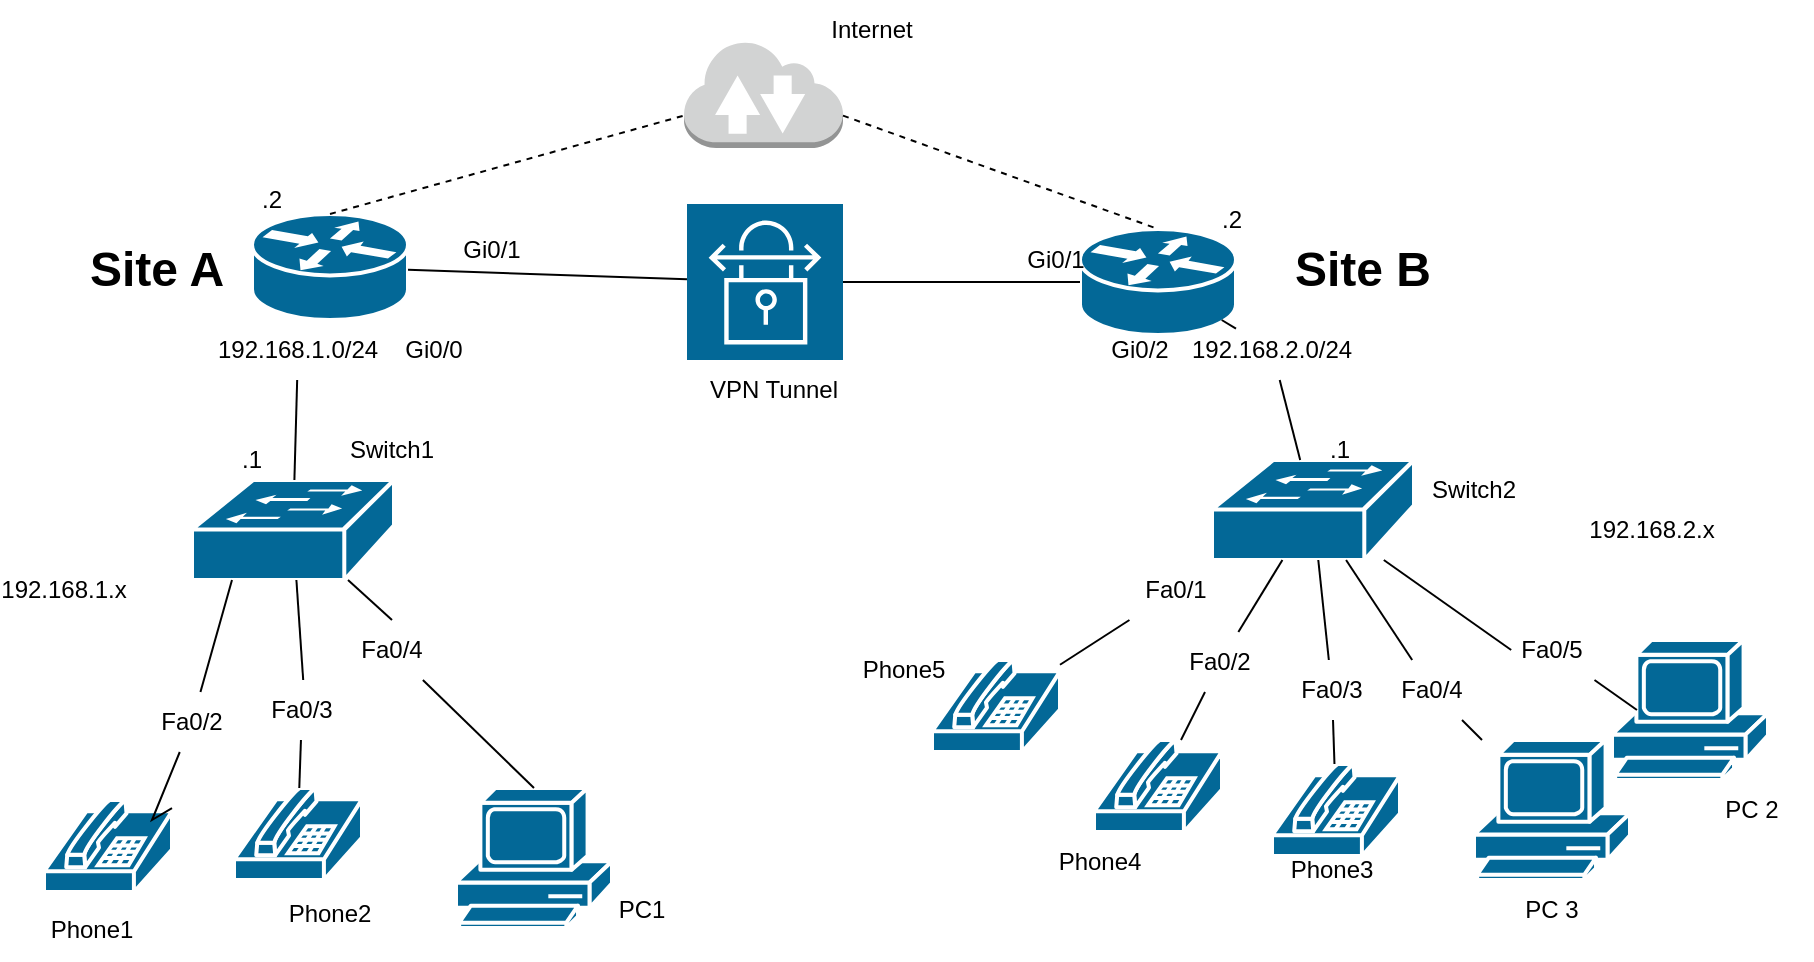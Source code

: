 <mxfile version="20.3.3" type="github">
  <diagram id="wdfgBnBHkL7Upn0ZfIYj" name="Page-1">
    <mxGraphModel dx="1061" dy="584" grid="1" gridSize="10" guides="1" tooltips="1" connect="1" arrows="1" fold="1" page="1" pageScale="1" pageWidth="850" pageHeight="1100" math="0" shadow="0">
      <root>
        <mxCell id="0" />
        <mxCell id="1" parent="0" />
        <mxCell id="M55KTIrVuuHYMe8Sw62w-1" value="" style="outlineConnect=0;dashed=0;verticalLabelPosition=bottom;verticalAlign=top;align=center;html=1;shape=mxgraph.aws3.internet_2;fillColor=#D2D3D3;gradientColor=none;" vertex="1" parent="1">
          <mxGeometry x="386" y="30" width="79.5" height="54" as="geometry" />
        </mxCell>
        <mxCell id="M55KTIrVuuHYMe8Sw62w-3" value="" style="shape=mxgraph.cisco.routers.router;sketch=0;html=1;pointerEvents=1;dashed=0;fillColor=#036897;strokeColor=#ffffff;strokeWidth=2;verticalLabelPosition=bottom;verticalAlign=top;align=center;outlineConnect=0;" vertex="1" parent="1">
          <mxGeometry x="170" y="117" width="78" height="53" as="geometry" />
        </mxCell>
        <mxCell id="M55KTIrVuuHYMe8Sw62w-4" value="" style="shape=mxgraph.cisco.routers.router;sketch=0;html=1;pointerEvents=1;dashed=0;fillColor=#036897;strokeColor=#ffffff;strokeWidth=2;verticalLabelPosition=bottom;verticalAlign=top;align=center;outlineConnect=0;" vertex="1" parent="1">
          <mxGeometry x="584" y="124.5" width="78" height="53" as="geometry" />
        </mxCell>
        <mxCell id="M55KTIrVuuHYMe8Sw62w-5" value="Site A" style="text;strokeColor=none;fillColor=none;html=1;fontSize=24;fontStyle=1;verticalAlign=middle;align=center;" vertex="1" parent="1">
          <mxGeometry x="60" y="140" width="124" height="10" as="geometry" />
        </mxCell>
        <mxCell id="M55KTIrVuuHYMe8Sw62w-6" value="Site B" style="text;strokeColor=none;fillColor=none;html=1;fontSize=24;fontStyle=1;verticalAlign=middle;align=center;" vertex="1" parent="1">
          <mxGeometry x="690" y="135" width="70" height="20" as="geometry" />
        </mxCell>
        <mxCell id="M55KTIrVuuHYMe8Sw62w-9" value="" style="shape=mxgraph.cisco.switches.workgroup_switch;sketch=0;html=1;pointerEvents=1;dashed=0;fillColor=#036897;strokeColor=#ffffff;strokeWidth=2;verticalLabelPosition=bottom;verticalAlign=top;align=center;outlineConnect=0;" vertex="1" parent="1">
          <mxGeometry x="140" y="250" width="101" height="50" as="geometry" />
        </mxCell>
        <mxCell id="M55KTIrVuuHYMe8Sw62w-10" value="" style="shape=mxgraph.cisco.switches.workgroup_switch;sketch=0;html=1;pointerEvents=1;dashed=0;fillColor=#036897;strokeColor=#ffffff;strokeWidth=2;verticalLabelPosition=bottom;verticalAlign=top;align=center;outlineConnect=0;" vertex="1" parent="1">
          <mxGeometry x="650" y="240" width="101" height="50" as="geometry" />
        </mxCell>
        <mxCell id="M55KTIrVuuHYMe8Sw62w-11" value="" style="sketch=0;points=[[0,0,0],[0.25,0,0],[0.5,0,0],[0.75,0,0],[1,0,0],[0,1,0],[0.25,1,0],[0.5,1,0],[0.75,1,0],[1,1,0],[0,0.25,0],[0,0.5,0],[0,0.75,0],[1,0.25,0],[1,0.5,0],[1,0.75,0]];outlineConnect=0;fontColor=#232F3E;gradientColor=#036897;gradientDirection=north;fillColor=#036897;strokeColor=#ffffff;dashed=0;verticalLabelPosition=bottom;verticalAlign=top;align=center;html=1;fontSize=12;fontStyle=0;aspect=fixed;shape=mxgraph.aws4.resourceIcon;resIcon=mxgraph.aws4.site_to_site_vpn;" vertex="1" parent="1">
          <mxGeometry x="387.5" y="112" width="78" height="78" as="geometry" />
        </mxCell>
        <mxCell id="M55KTIrVuuHYMe8Sw62w-17" value="" style="shape=mxgraph.cisco.modems_and_phones.phone;sketch=0;html=1;pointerEvents=1;dashed=0;fillColor=#036897;strokeColor=#ffffff;strokeWidth=2;verticalLabelPosition=bottom;verticalAlign=top;align=center;outlineConnect=0;" vertex="1" parent="1">
          <mxGeometry x="66" y="410" width="64" height="46" as="geometry" />
        </mxCell>
        <mxCell id="M55KTIrVuuHYMe8Sw62w-19" value="" style="shape=mxgraph.cisco.computers_and_peripherals.pc;sketch=0;html=1;pointerEvents=1;dashed=0;fillColor=#036897;strokeColor=#ffffff;strokeWidth=2;verticalLabelPosition=bottom;verticalAlign=top;align=center;outlineConnect=0;" vertex="1" parent="1">
          <mxGeometry x="272" y="404" width="78" height="70" as="geometry" />
        </mxCell>
        <mxCell id="M55KTIrVuuHYMe8Sw62w-20" value="" style="shape=mxgraph.cisco.modems_and_phones.phone;sketch=0;html=1;pointerEvents=1;dashed=0;fillColor=#036897;strokeColor=#ffffff;strokeWidth=2;verticalLabelPosition=bottom;verticalAlign=top;align=center;outlineConnect=0;" vertex="1" parent="1">
          <mxGeometry x="161" y="404" width="64" height="46" as="geometry" />
        </mxCell>
        <mxCell id="M55KTIrVuuHYMe8Sw62w-21" value="" style="shape=mxgraph.cisco.modems_and_phones.phone;sketch=0;html=1;pointerEvents=1;dashed=0;fillColor=#036897;strokeColor=#ffffff;strokeWidth=2;verticalLabelPosition=bottom;verticalAlign=top;align=center;outlineConnect=0;" vertex="1" parent="1">
          <mxGeometry x="510" y="340" width="64" height="46" as="geometry" />
        </mxCell>
        <mxCell id="M55KTIrVuuHYMe8Sw62w-22" value="" style="shape=mxgraph.cisco.modems_and_phones.phone;sketch=0;html=1;pointerEvents=1;dashed=0;fillColor=#036897;strokeColor=#ffffff;strokeWidth=2;verticalLabelPosition=bottom;verticalAlign=top;align=center;outlineConnect=0;" vertex="1" parent="1">
          <mxGeometry x="591" y="380" width="64" height="46" as="geometry" />
        </mxCell>
        <mxCell id="M55KTIrVuuHYMe8Sw62w-23" value="" style="shape=mxgraph.cisco.modems_and_phones.phone;sketch=0;html=1;pointerEvents=1;dashed=0;fillColor=#036897;strokeColor=#ffffff;strokeWidth=2;verticalLabelPosition=bottom;verticalAlign=top;align=center;outlineConnect=0;" vertex="1" parent="1">
          <mxGeometry x="680" y="392" width="64" height="46" as="geometry" />
        </mxCell>
        <mxCell id="M55KTIrVuuHYMe8Sw62w-24" value="" style="shape=mxgraph.cisco.computers_and_peripherals.pc;sketch=0;html=1;pointerEvents=1;dashed=0;fillColor=#036897;strokeColor=#ffffff;strokeWidth=2;verticalLabelPosition=bottom;verticalAlign=top;align=center;outlineConnect=0;" vertex="1" parent="1">
          <mxGeometry x="850" y="330" width="78" height="70" as="geometry" />
        </mxCell>
        <mxCell id="M55KTIrVuuHYMe8Sw62w-25" value="" style="shape=mxgraph.cisco.computers_and_peripherals.pc;sketch=0;html=1;pointerEvents=1;dashed=0;fillColor=#036897;strokeColor=#ffffff;strokeWidth=2;verticalLabelPosition=bottom;verticalAlign=top;align=center;outlineConnect=0;" vertex="1" parent="1">
          <mxGeometry x="781" y="380" width="78" height="70" as="geometry" />
        </mxCell>
        <mxCell id="M55KTIrVuuHYMe8Sw62w-33" value="" style="endArrow=none;dashed=1;html=1;rounded=0;exitX=0.5;exitY=0;exitDx=0;exitDy=0;exitPerimeter=0;entryX=0;entryY=0.7;entryDx=0;entryDy=0;entryPerimeter=0;" edge="1" parent="1" source="M55KTIrVuuHYMe8Sw62w-3" target="M55KTIrVuuHYMe8Sw62w-1">
          <mxGeometry width="50" height="50" relative="1" as="geometry">
            <mxPoint x="270" y="100" as="sourcePoint" />
            <mxPoint x="320" y="50" as="targetPoint" />
          </mxGeometry>
        </mxCell>
        <mxCell id="M55KTIrVuuHYMe8Sw62w-34" value="" style="endArrow=none;dashed=1;html=1;rounded=0;exitX=1;exitY=0.7;exitDx=0;exitDy=0;exitPerimeter=0;entryX=0.5;entryY=0;entryDx=0;entryDy=0;entryPerimeter=0;" edge="1" parent="1" source="M55KTIrVuuHYMe8Sw62w-1" target="M55KTIrVuuHYMe8Sw62w-4">
          <mxGeometry width="50" height="50" relative="1" as="geometry">
            <mxPoint x="510" y="64.5" as="sourcePoint" />
            <mxPoint x="560" y="124.5" as="targetPoint" />
          </mxGeometry>
        </mxCell>
        <mxCell id="M55KTIrVuuHYMe8Sw62w-38" value="" style="endArrow=none;html=1;rounded=0;exitX=0.5;exitY=0;exitDx=0;exitDy=0;exitPerimeter=0;startArrow=none;" edge="1" parent="1" source="M55KTIrVuuHYMe8Sw62w-72" target="M55KTIrVuuHYMe8Sw62w-9">
          <mxGeometry width="50" height="50" relative="1" as="geometry">
            <mxPoint x="280" y="330" as="sourcePoint" />
            <mxPoint x="330" y="280" as="targetPoint" />
          </mxGeometry>
        </mxCell>
        <mxCell id="M55KTIrVuuHYMe8Sw62w-39" value="" style="endArrow=none;html=1;rounded=0;startArrow=none;" edge="1" parent="1" source="M55KTIrVuuHYMe8Sw62w-92" target="M55KTIrVuuHYMe8Sw62w-3">
          <mxGeometry width="50" height="50" relative="1" as="geometry">
            <mxPoint x="294" y="280" as="sourcePoint" />
            <mxPoint x="344" y="230" as="targetPoint" />
          </mxGeometry>
        </mxCell>
        <mxCell id="M55KTIrVuuHYMe8Sw62w-40" value="" style="endArrow=none;html=1;rounded=0;startArrow=none;" edge="1" parent="1" source="M55KTIrVuuHYMe8Sw62w-71" target="M55KTIrVuuHYMe8Sw62w-9">
          <mxGeometry width="50" height="50" relative="1" as="geometry">
            <mxPoint x="147" y="400" as="sourcePoint" />
            <mxPoint x="197" y="350" as="targetPoint" />
            <Array as="points">
              <mxPoint x="160" y="300" />
            </Array>
          </mxGeometry>
        </mxCell>
        <mxCell id="M55KTIrVuuHYMe8Sw62w-41" value="" style="endArrow=none;html=1;rounded=0;exitX=0.51;exitY=0;exitDx=0;exitDy=0;exitPerimeter=0;startArrow=none;" edge="1" parent="1" source="M55KTIrVuuHYMe8Sw62w-74" target="M55KTIrVuuHYMe8Sw62w-9">
          <mxGeometry width="50" height="50" relative="1" as="geometry">
            <mxPoint x="197" y="410" as="sourcePoint" />
            <mxPoint x="247" y="360" as="targetPoint" />
          </mxGeometry>
        </mxCell>
        <mxCell id="M55KTIrVuuHYMe8Sw62w-44" value="" style="endArrow=none;html=1;rounded=0;exitX=0.16;exitY=0.5;exitDx=0;exitDy=0;exitPerimeter=0;startArrow=none;" edge="1" parent="1" source="M55KTIrVuuHYMe8Sw62w-88" target="M55KTIrVuuHYMe8Sw62w-10">
          <mxGeometry width="50" height="50" relative="1" as="geometry">
            <mxPoint x="675.5" y="410" as="sourcePoint" />
            <mxPoint x="725.5" y="360" as="targetPoint" />
          </mxGeometry>
        </mxCell>
        <mxCell id="M55KTIrVuuHYMe8Sw62w-45" value="" style="endArrow=none;html=1;rounded=0;startArrow=none;" edge="1" parent="1" source="M55KTIrVuuHYMe8Sw62w-80" target="M55KTIrVuuHYMe8Sw62w-10">
          <mxGeometry width="50" height="50" relative="1" as="geometry">
            <mxPoint x="650" y="400" as="sourcePoint" />
            <mxPoint x="700" y="350" as="targetPoint" />
          </mxGeometry>
        </mxCell>
        <mxCell id="M55KTIrVuuHYMe8Sw62w-46" value="" style="endArrow=none;html=1;rounded=0;startArrow=none;" edge="1" parent="1" source="M55KTIrVuuHYMe8Sw62w-78" target="M55KTIrVuuHYMe8Sw62w-10">
          <mxGeometry width="50" height="50" relative="1" as="geometry">
            <mxPoint x="500" y="310" as="sourcePoint" />
            <mxPoint x="550" y="260" as="targetPoint" />
          </mxGeometry>
        </mxCell>
        <mxCell id="M55KTIrVuuHYMe8Sw62w-47" value="" style="endArrow=none;html=1;rounded=0;startArrow=none;" edge="1" parent="1" source="M55KTIrVuuHYMe8Sw62w-98" target="M55KTIrVuuHYMe8Sw62w-10">
          <mxGeometry width="50" height="50" relative="1" as="geometry">
            <mxPoint x="400" y="330" as="sourcePoint" />
            <mxPoint x="450" y="280" as="targetPoint" />
          </mxGeometry>
        </mxCell>
        <mxCell id="M55KTIrVuuHYMe8Sw62w-48" value="" style="endArrow=none;html=1;rounded=0;startArrow=none;" edge="1" parent="1" source="M55KTIrVuuHYMe8Sw62w-84" target="M55KTIrVuuHYMe8Sw62w-10">
          <mxGeometry width="50" height="50" relative="1" as="geometry">
            <mxPoint x="400" y="330" as="sourcePoint" />
            <mxPoint x="450" y="280" as="targetPoint" />
          </mxGeometry>
        </mxCell>
        <mxCell id="M55KTIrVuuHYMe8Sw62w-49" value="" style="endArrow=none;html=1;rounded=0;startArrow=none;" edge="1" parent="1" source="M55KTIrVuuHYMe8Sw62w-82" target="M55KTIrVuuHYMe8Sw62w-10">
          <mxGeometry width="50" height="50" relative="1" as="geometry">
            <mxPoint x="664" y="410" as="sourcePoint" />
            <mxPoint x="714" y="360" as="targetPoint" />
          </mxGeometry>
        </mxCell>
        <mxCell id="M55KTIrVuuHYMe8Sw62w-50" value="" style="endArrow=none;html=1;rounded=0;" edge="1" parent="1" source="M55KTIrVuuHYMe8Sw62w-4" target="M55KTIrVuuHYMe8Sw62w-11">
          <mxGeometry width="50" height="50" relative="1" as="geometry">
            <mxPoint x="440" y="270" as="sourcePoint" />
            <mxPoint x="490" y="220" as="targetPoint" />
          </mxGeometry>
        </mxCell>
        <mxCell id="M55KTIrVuuHYMe8Sw62w-51" value="" style="endArrow=none;html=1;rounded=0;" edge="1" parent="1" source="M55KTIrVuuHYMe8Sw62w-3" target="M55KTIrVuuHYMe8Sw62w-11">
          <mxGeometry width="50" height="50" relative="1" as="geometry">
            <mxPoint x="308" y="240" as="sourcePoint" />
            <mxPoint x="358" y="190" as="targetPoint" />
          </mxGeometry>
        </mxCell>
        <mxCell id="M55KTIrVuuHYMe8Sw62w-53" value="Switch1" style="text;html=1;strokeColor=none;fillColor=none;align=center;verticalAlign=middle;whiteSpace=wrap;rounded=0;" vertex="1" parent="1">
          <mxGeometry x="210" y="220" width="60" height="30" as="geometry" />
        </mxCell>
        <mxCell id="M55KTIrVuuHYMe8Sw62w-54" value="Switch2" style="text;html=1;strokeColor=none;fillColor=none;align=center;verticalAlign=middle;whiteSpace=wrap;rounded=0;" vertex="1" parent="1">
          <mxGeometry x="751" y="240" width="60" height="30" as="geometry" />
        </mxCell>
        <mxCell id="M55KTIrVuuHYMe8Sw62w-56" value="Phone1" style="text;html=1;strokeColor=none;fillColor=none;align=center;verticalAlign=middle;whiteSpace=wrap;rounded=0;" vertex="1" parent="1">
          <mxGeometry x="60" y="460" width="60" height="30" as="geometry" />
        </mxCell>
        <mxCell id="M55KTIrVuuHYMe8Sw62w-57" value="Phone2" style="text;html=1;strokeColor=none;fillColor=none;align=center;verticalAlign=middle;whiteSpace=wrap;rounded=0;" vertex="1" parent="1">
          <mxGeometry x="179" y="452" width="60" height="30" as="geometry" />
        </mxCell>
        <mxCell id="M55KTIrVuuHYMe8Sw62w-58" value="PC1" style="text;html=1;strokeColor=none;fillColor=none;align=center;verticalAlign=middle;whiteSpace=wrap;rounded=0;" vertex="1" parent="1">
          <mxGeometry x="335" y="450" width="60" height="30" as="geometry" />
        </mxCell>
        <mxCell id="M55KTIrVuuHYMe8Sw62w-59" value="Phone5" style="text;html=1;strokeColor=none;fillColor=none;align=center;verticalAlign=middle;whiteSpace=wrap;rounded=0;" vertex="1" parent="1">
          <mxGeometry x="465.5" y="330" width="60" height="30" as="geometry" />
        </mxCell>
        <mxCell id="M55KTIrVuuHYMe8Sw62w-60" value="Phone4" style="text;html=1;strokeColor=none;fillColor=none;align=center;verticalAlign=middle;whiteSpace=wrap;rounded=0;" vertex="1" parent="1">
          <mxGeometry x="564" y="426" width="60" height="30" as="geometry" />
        </mxCell>
        <mxCell id="M55KTIrVuuHYMe8Sw62w-61" value="Phone3" style="text;html=1;strokeColor=none;fillColor=none;align=center;verticalAlign=middle;whiteSpace=wrap;rounded=0;" vertex="1" parent="1">
          <mxGeometry x="680" y="430" width="60" height="30" as="geometry" />
        </mxCell>
        <mxCell id="M55KTIrVuuHYMe8Sw62w-62" value="PC 3" style="text;html=1;strokeColor=none;fillColor=none;align=center;verticalAlign=middle;whiteSpace=wrap;rounded=0;" vertex="1" parent="1">
          <mxGeometry x="790" y="450" width="60" height="30" as="geometry" />
        </mxCell>
        <mxCell id="M55KTIrVuuHYMe8Sw62w-63" value="PC 2" style="text;html=1;strokeColor=none;fillColor=none;align=center;verticalAlign=middle;whiteSpace=wrap;rounded=0;" vertex="1" parent="1">
          <mxGeometry x="890" y="350" width="60" height="130" as="geometry" />
        </mxCell>
        <mxCell id="M55KTIrVuuHYMe8Sw62w-64" value="Internet" style="text;html=1;strokeColor=none;fillColor=none;align=center;verticalAlign=middle;whiteSpace=wrap;rounded=0;" vertex="1" parent="1">
          <mxGeometry x="450" y="10" width="60" height="30" as="geometry" />
        </mxCell>
        <mxCell id="M55KTIrVuuHYMe8Sw62w-65" value="VPN Tunnel" style="text;html=1;strokeColor=none;fillColor=none;align=center;verticalAlign=middle;whiteSpace=wrap;rounded=0;" vertex="1" parent="1">
          <mxGeometry x="386" y="190" width="90" height="30" as="geometry" />
        </mxCell>
        <mxCell id="M55KTIrVuuHYMe8Sw62w-66" value="Gi0/1" style="text;html=1;strokeColor=none;fillColor=none;align=center;verticalAlign=middle;whiteSpace=wrap;rounded=0;" vertex="1" parent="1">
          <mxGeometry x="260" y="120" width="60" height="30" as="geometry" />
        </mxCell>
        <mxCell id="M55KTIrVuuHYMe8Sw62w-67" value="Gi0/0" style="text;html=1;strokeColor=none;fillColor=none;align=center;verticalAlign=middle;whiteSpace=wrap;rounded=0;" vertex="1" parent="1">
          <mxGeometry x="231" y="170" width="60" height="30" as="geometry" />
        </mxCell>
        <mxCell id="M55KTIrVuuHYMe8Sw62w-68" value="Gi0/2" style="text;html=1;strokeColor=none;fillColor=none;align=center;verticalAlign=middle;whiteSpace=wrap;rounded=0;" vertex="1" parent="1">
          <mxGeometry x="584" y="170" width="60" height="30" as="geometry" />
        </mxCell>
        <mxCell id="M55KTIrVuuHYMe8Sw62w-69" value="Gi0/1" style="text;html=1;strokeColor=none;fillColor=none;align=center;verticalAlign=middle;whiteSpace=wrap;rounded=0;" vertex="1" parent="1">
          <mxGeometry x="542" y="124.5" width="60" height="30" as="geometry" />
        </mxCell>
        <mxCell id="M55KTIrVuuHYMe8Sw62w-72" value="Fa0/4" style="text;html=1;strokeColor=none;fillColor=none;align=center;verticalAlign=middle;whiteSpace=wrap;rounded=0;" vertex="1" parent="1">
          <mxGeometry x="210" y="320" width="60" height="30" as="geometry" />
        </mxCell>
        <mxCell id="M55KTIrVuuHYMe8Sw62w-73" value="" style="endArrow=none;html=1;rounded=0;exitX=0.5;exitY=0;exitDx=0;exitDy=0;exitPerimeter=0;" edge="1" parent="1" source="M55KTIrVuuHYMe8Sw62w-19" target="M55KTIrVuuHYMe8Sw62w-72">
          <mxGeometry width="50" height="50" relative="1" as="geometry">
            <mxPoint x="347" y="380" as="sourcePoint" />
            <mxPoint x="216.696" y="290" as="targetPoint" />
          </mxGeometry>
        </mxCell>
        <mxCell id="M55KTIrVuuHYMe8Sw62w-74" value="Fa0/3" style="text;html=1;strokeColor=none;fillColor=none;align=center;verticalAlign=middle;whiteSpace=wrap;rounded=0;" vertex="1" parent="1">
          <mxGeometry x="165" y="350" width="60" height="30" as="geometry" />
        </mxCell>
        <mxCell id="M55KTIrVuuHYMe8Sw62w-75" value="" style="endArrow=none;html=1;rounded=0;exitX=0.51;exitY=0;exitDx=0;exitDy=0;exitPerimeter=0;" edge="1" parent="1" source="M55KTIrVuuHYMe8Sw62w-20" target="M55KTIrVuuHYMe8Sw62w-74">
          <mxGeometry width="50" height="50" relative="1" as="geometry">
            <mxPoint x="243.64" y="527" as="sourcePoint" />
            <mxPoint x="186.525" y="290" as="targetPoint" />
          </mxGeometry>
        </mxCell>
        <mxCell id="M55KTIrVuuHYMe8Sw62w-71" value="Fa0/2" style="text;html=1;strokeColor=none;fillColor=none;align=center;verticalAlign=middle;whiteSpace=wrap;rounded=0;" vertex="1" parent="1">
          <mxGeometry x="110" y="356" width="60" height="30" as="geometry" />
        </mxCell>
        <mxCell id="M55KTIrVuuHYMe8Sw62w-76" value="" style="endArrow=none;html=1;rounded=0;" edge="1" parent="1" source="M55KTIrVuuHYMe8Sw62w-17" target="M55KTIrVuuHYMe8Sw62w-71">
          <mxGeometry width="50" height="50" relative="1" as="geometry">
            <mxPoint x="141.942" y="490" as="sourcePoint" />
            <mxPoint x="176.216" y="290" as="targetPoint" />
            <Array as="points">
              <mxPoint x="120" y="420" />
            </Array>
          </mxGeometry>
        </mxCell>
        <mxCell id="M55KTIrVuuHYMe8Sw62w-78" value="Fa0/1" style="text;html=1;strokeColor=none;fillColor=none;align=center;verticalAlign=middle;whiteSpace=wrap;rounded=0;" vertex="1" parent="1">
          <mxGeometry x="602" y="290" width="60" height="30" as="geometry" />
        </mxCell>
        <mxCell id="M55KTIrVuuHYMe8Sw62w-79" value="" style="endArrow=none;html=1;rounded=0;" edge="1" parent="1" source="M55KTIrVuuHYMe8Sw62w-21" target="M55KTIrVuuHYMe8Sw62w-78">
          <mxGeometry width="50" height="50" relative="1" as="geometry">
            <mxPoint x="574" y="343.215" as="sourcePoint" />
            <mxPoint x="660.066" y="290" as="targetPoint" />
          </mxGeometry>
        </mxCell>
        <mxCell id="M55KTIrVuuHYMe8Sw62w-80" value="Fa0/2" style="text;html=1;strokeColor=none;fillColor=none;align=center;verticalAlign=middle;whiteSpace=wrap;rounded=0;" vertex="1" parent="1">
          <mxGeometry x="624" y="326" width="60" height="30" as="geometry" />
        </mxCell>
        <mxCell id="M55KTIrVuuHYMe8Sw62w-81" value="" style="endArrow=none;html=1;rounded=0;" edge="1" parent="1" source="M55KTIrVuuHYMe8Sw62w-22" target="M55KTIrVuuHYMe8Sw62w-80">
          <mxGeometry width="50" height="50" relative="1" as="geometry">
            <mxPoint x="604.354" y="444" as="sourcePoint" />
            <mxPoint x="687.072" y="290" as="targetPoint" />
          </mxGeometry>
        </mxCell>
        <mxCell id="M55KTIrVuuHYMe8Sw62w-82" value="Fa0/3" style="text;html=1;strokeColor=none;fillColor=none;align=center;verticalAlign=middle;whiteSpace=wrap;rounded=0;" vertex="1" parent="1">
          <mxGeometry x="680" y="340" width="60" height="30" as="geometry" />
        </mxCell>
        <mxCell id="M55KTIrVuuHYMe8Sw62w-83" value="" style="endArrow=none;html=1;rounded=0;" edge="1" parent="1" source="M55KTIrVuuHYMe8Sw62w-23" target="M55KTIrVuuHYMe8Sw62w-82">
          <mxGeometry width="50" height="50" relative="1" as="geometry">
            <mxPoint x="683.531" y="520" as="sourcePoint" />
            <mxPoint x="698.836" y="290" as="targetPoint" />
          </mxGeometry>
        </mxCell>
        <mxCell id="M55KTIrVuuHYMe8Sw62w-84" value="Fa0/4" style="text;html=1;strokeColor=none;fillColor=none;align=center;verticalAlign=middle;whiteSpace=wrap;rounded=0;" vertex="1" parent="1">
          <mxGeometry x="730" y="340" width="60" height="30" as="geometry" />
        </mxCell>
        <mxCell id="M55KTIrVuuHYMe8Sw62w-87" value="" style="endArrow=none;html=1;rounded=0;" edge="1" parent="1" source="M55KTIrVuuHYMe8Sw62w-25" target="M55KTIrVuuHYMe8Sw62w-84">
          <mxGeometry width="50" height="50" relative="1" as="geometry">
            <mxPoint x="801.426" y="466" as="sourcePoint" />
            <mxPoint x="713.053" y="290" as="targetPoint" />
          </mxGeometry>
        </mxCell>
        <mxCell id="M55KTIrVuuHYMe8Sw62w-88" value="Fa0/5" style="text;html=1;strokeColor=none;fillColor=none;align=center;verticalAlign=middle;whiteSpace=wrap;rounded=0;" vertex="1" parent="1">
          <mxGeometry x="790" y="320" width="60" height="30" as="geometry" />
        </mxCell>
        <mxCell id="M55KTIrVuuHYMe8Sw62w-89" value="" style="endArrow=none;html=1;rounded=0;exitX=0.16;exitY=0.5;exitDx=0;exitDy=0;exitPerimeter=0;" edge="1" parent="1" source="M55KTIrVuuHYMe8Sw62w-24" target="M55KTIrVuuHYMe8Sw62w-88">
          <mxGeometry width="50" height="50" relative="1" as="geometry">
            <mxPoint x="862.48" y="365" as="sourcePoint" />
            <mxPoint x="740.995" y="290" as="targetPoint" />
          </mxGeometry>
        </mxCell>
        <mxCell id="M55KTIrVuuHYMe8Sw62w-91" value="192.168.2.x" style="text;html=1;strokeColor=none;fillColor=none;align=center;verticalAlign=middle;whiteSpace=wrap;rounded=0;" vertex="1" parent="1">
          <mxGeometry x="840" y="260" width="60" height="30" as="geometry" />
        </mxCell>
        <mxCell id="M55KTIrVuuHYMe8Sw62w-92" value="192.168.1.0/24" style="text;html=1;strokeColor=none;fillColor=none;align=center;verticalAlign=middle;whiteSpace=wrap;rounded=0;" vertex="1" parent="1">
          <mxGeometry x="155" y="170" width="76" height="30" as="geometry" />
        </mxCell>
        <mxCell id="M55KTIrVuuHYMe8Sw62w-93" value="" style="endArrow=none;html=1;rounded=0;" edge="1" parent="1" source="M55KTIrVuuHYMe8Sw62w-9" target="M55KTIrVuuHYMe8Sw62w-92">
          <mxGeometry width="50" height="50" relative="1" as="geometry">
            <mxPoint x="192.671" y="240" as="sourcePoint" />
            <mxPoint x="223.099" y="177.5" as="targetPoint" />
          </mxGeometry>
        </mxCell>
        <mxCell id="M55KTIrVuuHYMe8Sw62w-96" value=".1" style="text;html=1;strokeColor=none;fillColor=none;align=center;verticalAlign=middle;whiteSpace=wrap;rounded=0;" vertex="1" parent="1">
          <mxGeometry x="130" y="220" width="80" height="40" as="geometry" />
        </mxCell>
        <mxCell id="M55KTIrVuuHYMe8Sw62w-98" value="192.168.2.0/24" style="text;html=1;strokeColor=none;fillColor=none;align=center;verticalAlign=middle;whiteSpace=wrap;rounded=0;" vertex="1" parent="1">
          <mxGeometry x="650" y="170" width="60" height="30" as="geometry" />
        </mxCell>
        <mxCell id="M55KTIrVuuHYMe8Sw62w-99" value="" style="endArrow=none;html=1;rounded=0;" edge="1" parent="1" source="M55KTIrVuuHYMe8Sw62w-4" target="M55KTIrVuuHYMe8Sw62w-98">
          <mxGeometry width="50" height="50" relative="1" as="geometry">
            <mxPoint x="641.015" y="177.5" as="sourcePoint" />
            <mxPoint x="683.504" y="240" as="targetPoint" />
          </mxGeometry>
        </mxCell>
        <mxCell id="M55KTIrVuuHYMe8Sw62w-100" value="192.168.1.x" style="text;html=1;strokeColor=none;fillColor=none;align=center;verticalAlign=middle;whiteSpace=wrap;rounded=0;" vertex="1" parent="1">
          <mxGeometry x="46" y="290" width="60" height="30" as="geometry" />
        </mxCell>
        <mxCell id="M55KTIrVuuHYMe8Sw62w-101" value=".1" style="text;html=1;strokeColor=none;fillColor=none;align=center;verticalAlign=middle;whiteSpace=wrap;rounded=0;" vertex="1" parent="1">
          <mxGeometry x="684" y="220" width="60" height="30" as="geometry" />
        </mxCell>
        <mxCell id="M55KTIrVuuHYMe8Sw62w-102" value=".2" style="text;html=1;strokeColor=none;fillColor=none;align=center;verticalAlign=middle;whiteSpace=wrap;rounded=0;" vertex="1" parent="1">
          <mxGeometry x="150" y="94.5" width="60" height="30" as="geometry" />
        </mxCell>
        <mxCell id="M55KTIrVuuHYMe8Sw62w-105" value=".2" style="text;html=1;strokeColor=none;fillColor=none;align=center;verticalAlign=middle;whiteSpace=wrap;rounded=0;" vertex="1" parent="1">
          <mxGeometry x="630" y="105" width="60" height="30" as="geometry" />
        </mxCell>
      </root>
    </mxGraphModel>
  </diagram>
</mxfile>

